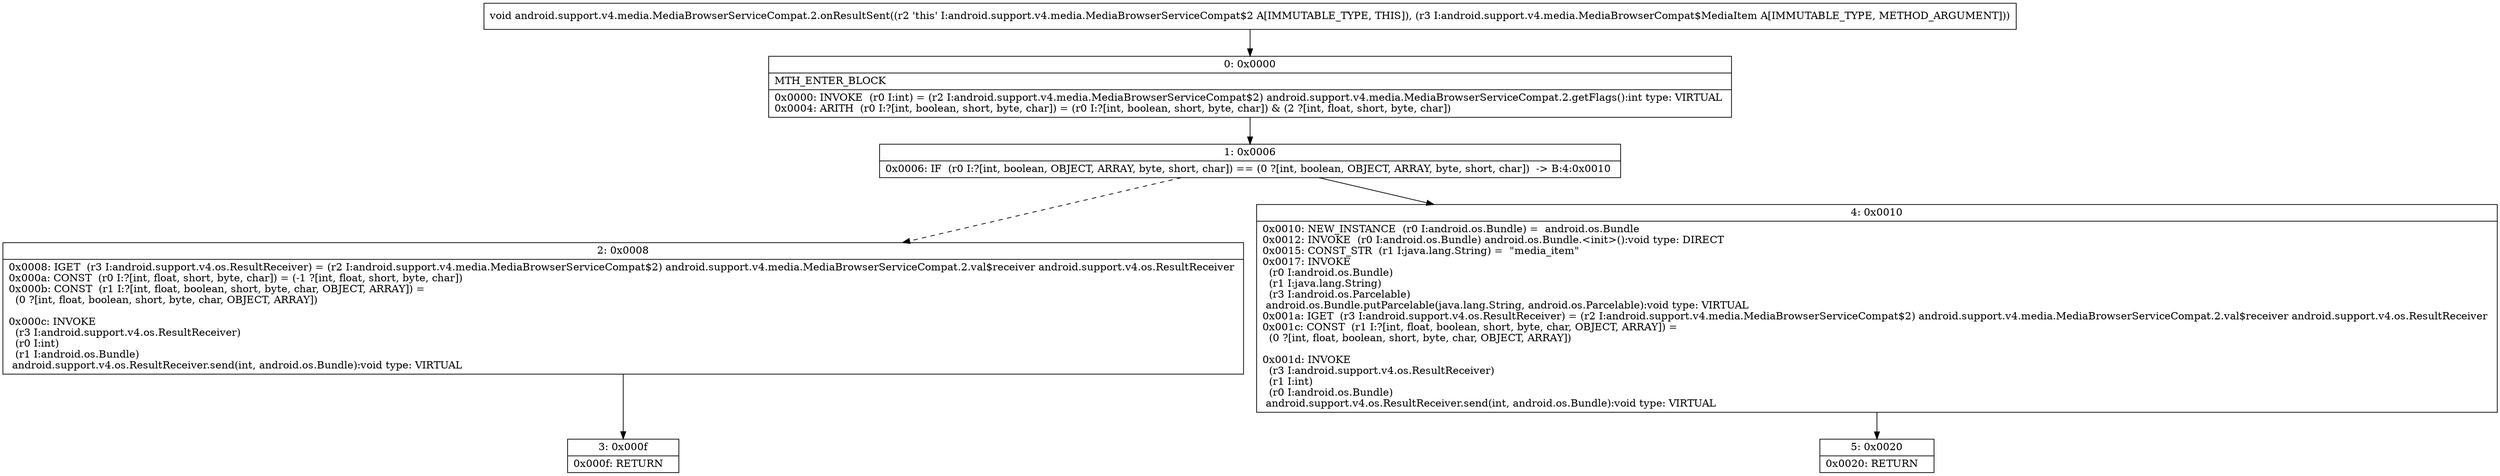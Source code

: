 digraph "CFG forandroid.support.v4.media.MediaBrowserServiceCompat.2.onResultSent(Landroid\/support\/v4\/media\/MediaBrowserCompat$MediaItem;)V" {
Node_0 [shape=record,label="{0\:\ 0x0000|MTH_ENTER_BLOCK\l|0x0000: INVOKE  (r0 I:int) = (r2 I:android.support.v4.media.MediaBrowserServiceCompat$2) android.support.v4.media.MediaBrowserServiceCompat.2.getFlags():int type: VIRTUAL \l0x0004: ARITH  (r0 I:?[int, boolean, short, byte, char]) = (r0 I:?[int, boolean, short, byte, char]) & (2 ?[int, float, short, byte, char]) \l}"];
Node_1 [shape=record,label="{1\:\ 0x0006|0x0006: IF  (r0 I:?[int, boolean, OBJECT, ARRAY, byte, short, char]) == (0 ?[int, boolean, OBJECT, ARRAY, byte, short, char])  \-\> B:4:0x0010 \l}"];
Node_2 [shape=record,label="{2\:\ 0x0008|0x0008: IGET  (r3 I:android.support.v4.os.ResultReceiver) = (r2 I:android.support.v4.media.MediaBrowserServiceCompat$2) android.support.v4.media.MediaBrowserServiceCompat.2.val$receiver android.support.v4.os.ResultReceiver \l0x000a: CONST  (r0 I:?[int, float, short, byte, char]) = (\-1 ?[int, float, short, byte, char]) \l0x000b: CONST  (r1 I:?[int, float, boolean, short, byte, char, OBJECT, ARRAY]) = \l  (0 ?[int, float, boolean, short, byte, char, OBJECT, ARRAY])\l \l0x000c: INVOKE  \l  (r3 I:android.support.v4.os.ResultReceiver)\l  (r0 I:int)\l  (r1 I:android.os.Bundle)\l android.support.v4.os.ResultReceiver.send(int, android.os.Bundle):void type: VIRTUAL \l}"];
Node_3 [shape=record,label="{3\:\ 0x000f|0x000f: RETURN   \l}"];
Node_4 [shape=record,label="{4\:\ 0x0010|0x0010: NEW_INSTANCE  (r0 I:android.os.Bundle) =  android.os.Bundle \l0x0012: INVOKE  (r0 I:android.os.Bundle) android.os.Bundle.\<init\>():void type: DIRECT \l0x0015: CONST_STR  (r1 I:java.lang.String) =  \"media_item\" \l0x0017: INVOKE  \l  (r0 I:android.os.Bundle)\l  (r1 I:java.lang.String)\l  (r3 I:android.os.Parcelable)\l android.os.Bundle.putParcelable(java.lang.String, android.os.Parcelable):void type: VIRTUAL \l0x001a: IGET  (r3 I:android.support.v4.os.ResultReceiver) = (r2 I:android.support.v4.media.MediaBrowserServiceCompat$2) android.support.v4.media.MediaBrowserServiceCompat.2.val$receiver android.support.v4.os.ResultReceiver \l0x001c: CONST  (r1 I:?[int, float, boolean, short, byte, char, OBJECT, ARRAY]) = \l  (0 ?[int, float, boolean, short, byte, char, OBJECT, ARRAY])\l \l0x001d: INVOKE  \l  (r3 I:android.support.v4.os.ResultReceiver)\l  (r1 I:int)\l  (r0 I:android.os.Bundle)\l android.support.v4.os.ResultReceiver.send(int, android.os.Bundle):void type: VIRTUAL \l}"];
Node_5 [shape=record,label="{5\:\ 0x0020|0x0020: RETURN   \l}"];
MethodNode[shape=record,label="{void android.support.v4.media.MediaBrowserServiceCompat.2.onResultSent((r2 'this' I:android.support.v4.media.MediaBrowserServiceCompat$2 A[IMMUTABLE_TYPE, THIS]), (r3 I:android.support.v4.media.MediaBrowserCompat$MediaItem A[IMMUTABLE_TYPE, METHOD_ARGUMENT])) }"];
MethodNode -> Node_0;
Node_0 -> Node_1;
Node_1 -> Node_2[style=dashed];
Node_1 -> Node_4;
Node_2 -> Node_3;
Node_4 -> Node_5;
}

